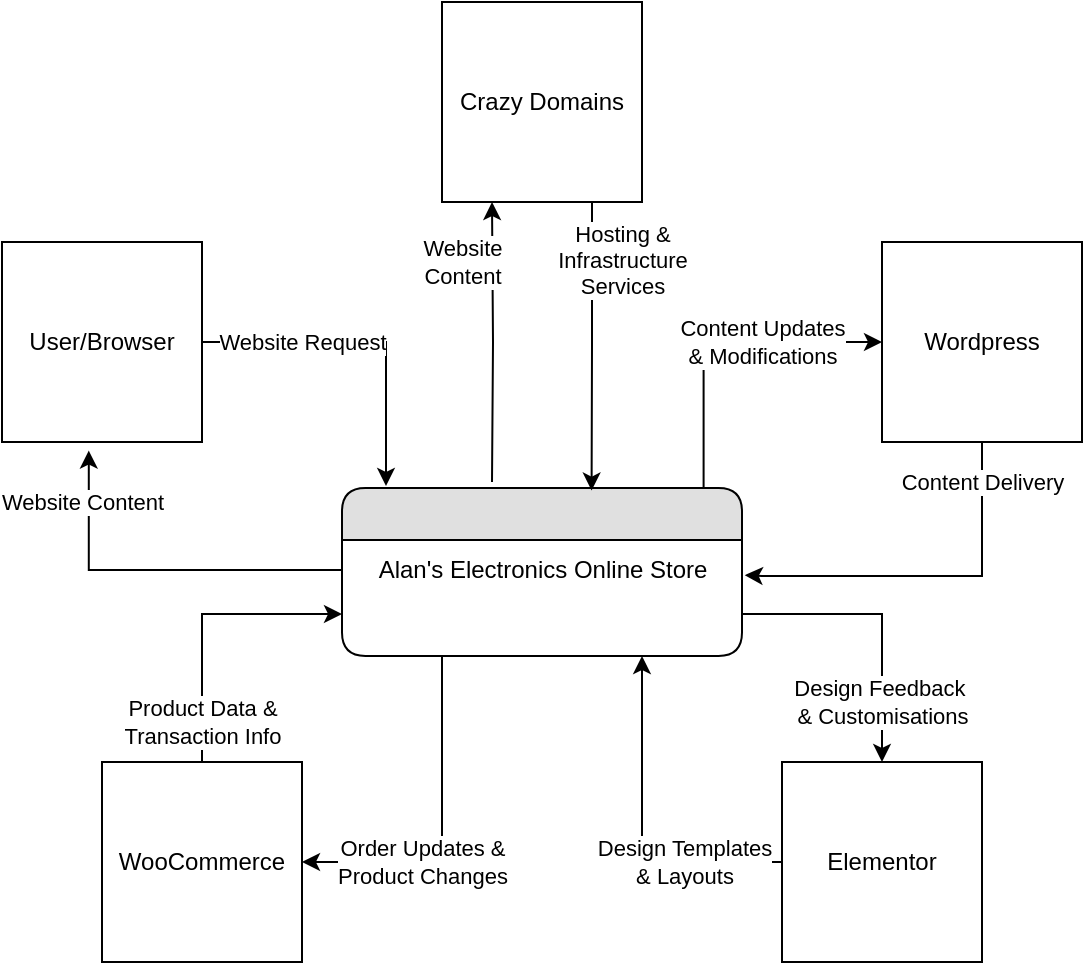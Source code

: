 <mxfile version="22.0.4" type="github">
  <diagram name="Page-1" id="b520641d-4fe3-3701-9064-5fc419738815">
    <mxGraphModel dx="1322" dy="646" grid="1" gridSize="10" guides="1" tooltips="1" connect="1" arrows="1" fold="1" page="1" pageScale="1" pageWidth="1100" pageHeight="850" background="none" math="0" shadow="0">
      <root>
        <mxCell id="0" />
        <mxCell id="1" parent="0" />
        <mxCell id="0R_SR0eQFJXIQPrwFnVm-15" style="edgeStyle=orthogonalEdgeStyle;rounded=0;orthogonalLoop=1;jettySize=auto;html=1;exitX=0.904;exitY=0.009;exitDx=0;exitDy=0;entryX=0;entryY=0.5;entryDx=0;entryDy=0;exitPerimeter=0;" edge="1" parent="1" source="21ea969265ad0168-22" target="0R_SR0eQFJXIQPrwFnVm-7">
          <mxGeometry relative="1" as="geometry" />
        </mxCell>
        <mxCell id="0R_SR0eQFJXIQPrwFnVm-35" value="Content Updates &lt;br&gt;&amp;amp; Modifications" style="edgeLabel;html=1;align=center;verticalAlign=middle;resizable=0;points=[];" vertex="1" connectable="0" parent="0R_SR0eQFJXIQPrwFnVm-15">
          <mxGeometry x="0.165" relative="1" as="geometry">
            <mxPoint x="8" as="offset" />
          </mxGeometry>
        </mxCell>
        <mxCell id="0R_SR0eQFJXIQPrwFnVm-26" style="edgeStyle=orthogonalEdgeStyle;rounded=0;orthogonalLoop=1;jettySize=auto;html=1;exitX=0.25;exitY=1;exitDx=0;exitDy=0;entryX=1;entryY=0.5;entryDx=0;entryDy=0;" edge="1" parent="1" source="21ea969265ad0168-22" target="0R_SR0eQFJXIQPrwFnVm-4">
          <mxGeometry relative="1" as="geometry" />
        </mxCell>
        <mxCell id="0R_SR0eQFJXIQPrwFnVm-37" value="Order Updates &amp;amp; &lt;br&gt;Product Changes" style="edgeLabel;html=1;align=center;verticalAlign=middle;resizable=0;points=[];" vertex="1" connectable="0" parent="0R_SR0eQFJXIQPrwFnVm-26">
          <mxGeometry x="0.68" relative="1" as="geometry">
            <mxPoint x="32" as="offset" />
          </mxGeometry>
        </mxCell>
        <mxCell id="0R_SR0eQFJXIQPrwFnVm-28" style="edgeStyle=orthogonalEdgeStyle;rounded=0;orthogonalLoop=1;jettySize=auto;html=1;exitX=1;exitY=0.75;exitDx=0;exitDy=0;entryX=0.5;entryY=0;entryDx=0;entryDy=0;" edge="1" parent="1" source="21ea969265ad0168-22" target="0R_SR0eQFJXIQPrwFnVm-8">
          <mxGeometry relative="1" as="geometry" />
        </mxCell>
        <mxCell id="0R_SR0eQFJXIQPrwFnVm-39" value="&lt;div&gt;Design Feedback&amp;nbsp;&lt;/div&gt;&lt;div&gt;&amp;amp; Customisations&lt;/div&gt;" style="edgeLabel;html=1;align=center;verticalAlign=middle;resizable=0;points=[];" vertex="1" connectable="0" parent="0R_SR0eQFJXIQPrwFnVm-28">
          <mxGeometry x="-0.536" y="-1" relative="1" as="geometry">
            <mxPoint x="36" y="43" as="offset" />
          </mxGeometry>
        </mxCell>
        <mxCell id="21ea969265ad0168-22" value="" style="swimlane;html=1;fontStyle=0;childLayout=stackLayout;horizontal=1;startSize=26;fillColor=#e0e0e0;horizontalStack=0;resizeParent=1;resizeLast=0;collapsible=1;marginBottom=0;swimlaneFillColor=#ffffff;align=center;rounded=1;shadow=0;comic=0;labelBackgroundColor=none;strokeWidth=1;fontFamily=Verdana;fontSize=12" parent="1" vertex="1">
          <mxGeometry x="460" y="383" width="200" height="84" as="geometry" />
        </mxCell>
        <mxCell id="0R_SR0eQFJXIQPrwFnVm-3" value="Alan&#39;s Electronics Online Store" style="text;html=1;align=center;verticalAlign=middle;resizable=0;points=[];autosize=1;strokeColor=none;fillColor=none;" vertex="1" parent="21ea969265ad0168-22">
          <mxGeometry y="26" width="200" height="30" as="geometry" />
        </mxCell>
        <mxCell id="0R_SR0eQFJXIQPrwFnVm-27" style="edgeStyle=orthogonalEdgeStyle;rounded=0;orthogonalLoop=1;jettySize=auto;html=1;exitX=0.5;exitY=0;exitDx=0;exitDy=0;entryX=0;entryY=0.75;entryDx=0;entryDy=0;" edge="1" parent="1" source="0R_SR0eQFJXIQPrwFnVm-4" target="21ea969265ad0168-22">
          <mxGeometry relative="1" as="geometry" />
        </mxCell>
        <mxCell id="0R_SR0eQFJXIQPrwFnVm-36" value="Product Data &amp;amp; &lt;br&gt;Transaction Info" style="edgeLabel;html=1;align=center;verticalAlign=middle;resizable=0;points=[];" vertex="1" connectable="0" parent="0R_SR0eQFJXIQPrwFnVm-27">
          <mxGeometry x="-0.472" y="2" relative="1" as="geometry">
            <mxPoint x="2" y="18" as="offset" />
          </mxGeometry>
        </mxCell>
        <mxCell id="0R_SR0eQFJXIQPrwFnVm-4" value="WooCommerce" style="whiteSpace=wrap;html=1;aspect=fixed;" vertex="1" parent="1">
          <mxGeometry x="340" y="520" width="100" height="100" as="geometry" />
        </mxCell>
        <mxCell id="0R_SR0eQFJXIQPrwFnVm-5" value="User/Browser" style="whiteSpace=wrap;html=1;aspect=fixed;" vertex="1" parent="1">
          <mxGeometry x="290" y="260" width="100" height="100" as="geometry" />
        </mxCell>
        <mxCell id="0R_SR0eQFJXIQPrwFnVm-6" value="Crazy Domains" style="whiteSpace=wrap;html=1;aspect=fixed;" vertex="1" parent="1">
          <mxGeometry x="510" y="140" width="100" height="100" as="geometry" />
        </mxCell>
        <mxCell id="0R_SR0eQFJXIQPrwFnVm-7" value="Wordpress" style="whiteSpace=wrap;html=1;aspect=fixed;" vertex="1" parent="1">
          <mxGeometry x="730" y="260" width="100" height="100" as="geometry" />
        </mxCell>
        <mxCell id="0R_SR0eQFJXIQPrwFnVm-29" style="edgeStyle=orthogonalEdgeStyle;rounded=0;orthogonalLoop=1;jettySize=auto;html=1;exitX=0;exitY=0.5;exitDx=0;exitDy=0;entryX=0.75;entryY=1;entryDx=0;entryDy=0;" edge="1" parent="1" source="0R_SR0eQFJXIQPrwFnVm-8" target="21ea969265ad0168-22">
          <mxGeometry relative="1" as="geometry" />
        </mxCell>
        <mxCell id="0R_SR0eQFJXIQPrwFnVm-38" value="Design Templates &lt;br&gt;&amp;amp; Layouts" style="edgeLabel;html=1;align=center;verticalAlign=middle;resizable=0;points=[];" vertex="1" connectable="0" parent="0R_SR0eQFJXIQPrwFnVm-29">
          <mxGeometry x="-0.581" y="-1" relative="1" as="geometry">
            <mxPoint x="-13" y="1" as="offset" />
          </mxGeometry>
        </mxCell>
        <mxCell id="0R_SR0eQFJXIQPrwFnVm-8" value="Elementor" style="whiteSpace=wrap;html=1;aspect=fixed;" vertex="1" parent="1">
          <mxGeometry x="680" y="520" width="100" height="100" as="geometry" />
        </mxCell>
        <mxCell id="0R_SR0eQFJXIQPrwFnVm-9" style="edgeStyle=orthogonalEdgeStyle;rounded=0;orthogonalLoop=1;jettySize=auto;html=1;entryX=0.434;entryY=1.043;entryDx=0;entryDy=0;entryPerimeter=0;" edge="1" parent="1" source="0R_SR0eQFJXIQPrwFnVm-3" target="0R_SR0eQFJXIQPrwFnVm-5">
          <mxGeometry relative="1" as="geometry" />
        </mxCell>
        <mxCell id="0R_SR0eQFJXIQPrwFnVm-31" value="Website Content" style="edgeLabel;html=1;align=center;verticalAlign=middle;resizable=0;points=[];" vertex="1" connectable="0" parent="0R_SR0eQFJXIQPrwFnVm-9">
          <mxGeometry x="0.261" y="-1" relative="1" as="geometry">
            <mxPoint x="-13" y="-33" as="offset" />
          </mxGeometry>
        </mxCell>
        <mxCell id="0R_SR0eQFJXIQPrwFnVm-10" style="edgeStyle=orthogonalEdgeStyle;rounded=0;orthogonalLoop=1;jettySize=auto;html=1;entryX=0.11;entryY=-0.012;entryDx=0;entryDy=0;entryPerimeter=0;" edge="1" parent="1" source="0R_SR0eQFJXIQPrwFnVm-5" target="21ea969265ad0168-22">
          <mxGeometry relative="1" as="geometry" />
        </mxCell>
        <mxCell id="0R_SR0eQFJXIQPrwFnVm-30" value="Website Request" style="edgeLabel;html=1;align=center;verticalAlign=middle;resizable=0;points=[];" vertex="1" connectable="0" parent="0R_SR0eQFJXIQPrwFnVm-10">
          <mxGeometry x="-0.261" y="1" relative="1" as="geometry">
            <mxPoint x="-11" y="1" as="offset" />
          </mxGeometry>
        </mxCell>
        <mxCell id="0R_SR0eQFJXIQPrwFnVm-13" style="edgeStyle=orthogonalEdgeStyle;rounded=0;orthogonalLoop=1;jettySize=auto;html=1;entryX=0.25;entryY=1;entryDx=0;entryDy=0;" edge="1" parent="1" target="0R_SR0eQFJXIQPrwFnVm-6">
          <mxGeometry relative="1" as="geometry">
            <mxPoint x="535" y="380" as="sourcePoint" />
          </mxGeometry>
        </mxCell>
        <mxCell id="0R_SR0eQFJXIQPrwFnVm-33" value="Website &lt;br&gt;Content" style="edgeLabel;html=1;align=center;verticalAlign=middle;resizable=0;points=[];" vertex="1" connectable="0" parent="0R_SR0eQFJXIQPrwFnVm-13">
          <mxGeometry x="0.378" relative="1" as="geometry">
            <mxPoint x="-15" y="-14" as="offset" />
          </mxGeometry>
        </mxCell>
        <mxCell id="0R_SR0eQFJXIQPrwFnVm-14" style="edgeStyle=orthogonalEdgeStyle;rounded=0;orthogonalLoop=1;jettySize=auto;html=1;exitX=0.75;exitY=1;exitDx=0;exitDy=0;entryX=0.624;entryY=0.015;entryDx=0;entryDy=0;entryPerimeter=0;" edge="1" parent="1" source="0R_SR0eQFJXIQPrwFnVm-6" target="21ea969265ad0168-22">
          <mxGeometry relative="1" as="geometry" />
        </mxCell>
        <mxCell id="0R_SR0eQFJXIQPrwFnVm-32" value="Hosting &amp;amp; &lt;br&gt;Infrastructure &lt;br&gt;Services" style="edgeLabel;html=1;align=center;verticalAlign=middle;resizable=0;points=[];" vertex="1" connectable="0" parent="0R_SR0eQFJXIQPrwFnVm-14">
          <mxGeometry x="-0.308" relative="1" as="geometry">
            <mxPoint x="15" y="-21" as="offset" />
          </mxGeometry>
        </mxCell>
        <mxCell id="0R_SR0eQFJXIQPrwFnVm-17" style="edgeStyle=orthogonalEdgeStyle;rounded=0;orthogonalLoop=1;jettySize=auto;html=1;entryX=1.007;entryY=0.586;entryDx=0;entryDy=0;entryPerimeter=0;exitX=0.5;exitY=1;exitDx=0;exitDy=0;" edge="1" parent="1" source="0R_SR0eQFJXIQPrwFnVm-7" target="0R_SR0eQFJXIQPrwFnVm-3">
          <mxGeometry relative="1" as="geometry">
            <mxPoint x="789.2" y="380" as="sourcePoint" />
            <mxPoint x="720" y="491.42" as="targetPoint" />
            <Array as="points">
              <mxPoint x="780" y="427" />
              <mxPoint x="670" y="427" />
            </Array>
          </mxGeometry>
        </mxCell>
        <mxCell id="0R_SR0eQFJXIQPrwFnVm-34" value="Content Delivery" style="edgeLabel;html=1;align=center;verticalAlign=middle;resizable=0;points=[];" vertex="1" connectable="0" parent="0R_SR0eQFJXIQPrwFnVm-17">
          <mxGeometry x="-0.646" y="-1" relative="1" as="geometry">
            <mxPoint x="1" y="-13" as="offset" />
          </mxGeometry>
        </mxCell>
      </root>
    </mxGraphModel>
  </diagram>
</mxfile>
